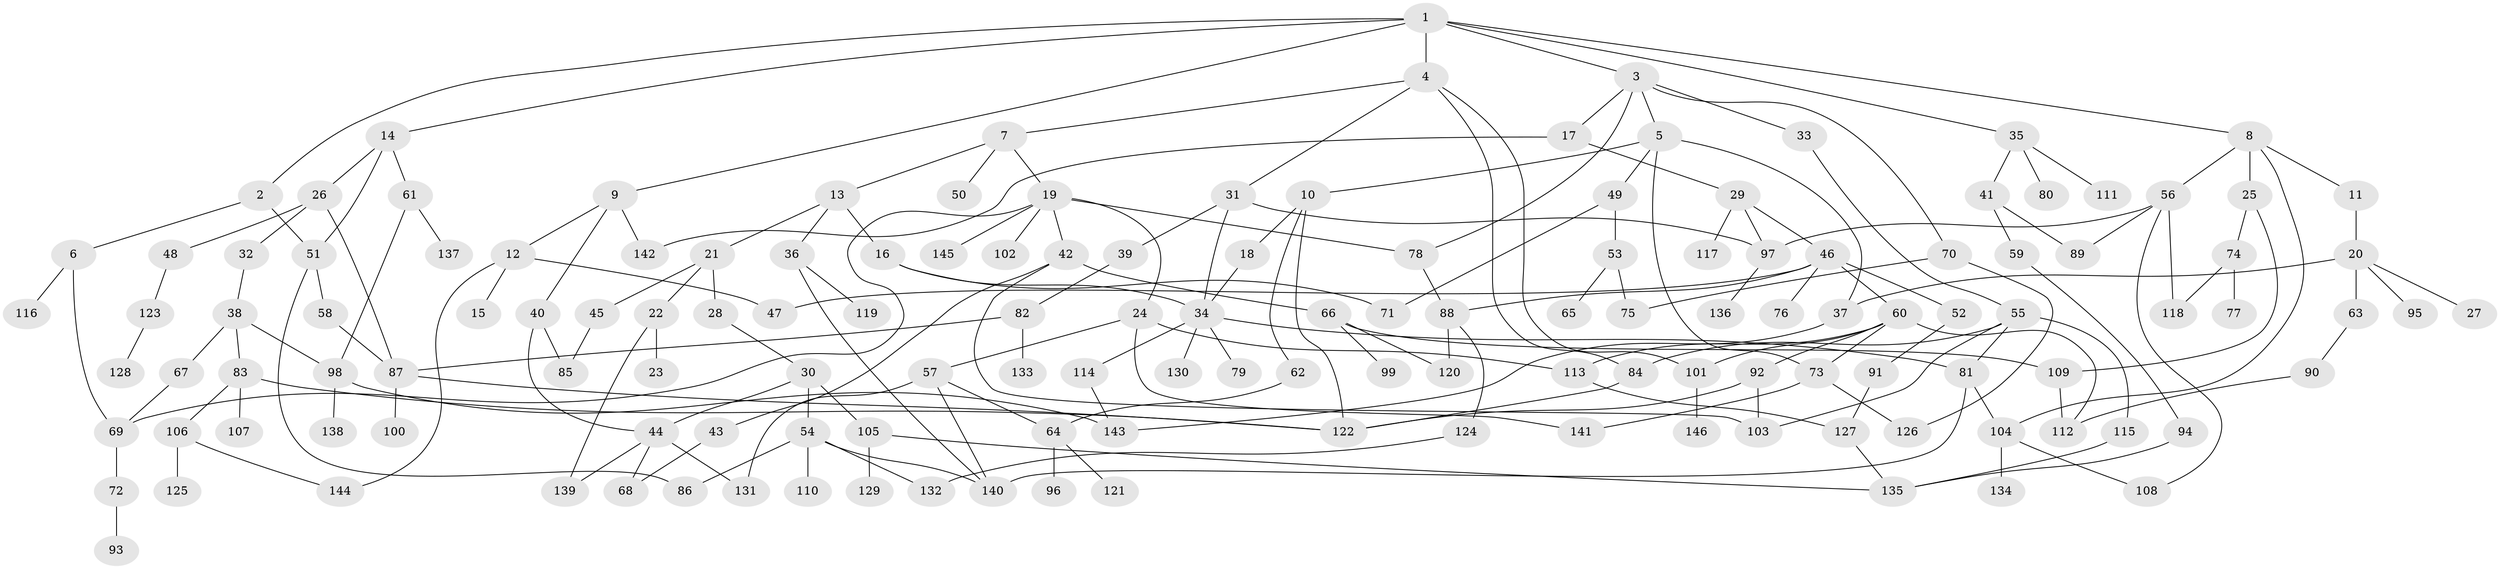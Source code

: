// Generated by graph-tools (version 1.1) at 2025/49/03/09/25 03:49:24]
// undirected, 146 vertices, 201 edges
graph export_dot {
graph [start="1"]
  node [color=gray90,style=filled];
  1;
  2;
  3;
  4;
  5;
  6;
  7;
  8;
  9;
  10;
  11;
  12;
  13;
  14;
  15;
  16;
  17;
  18;
  19;
  20;
  21;
  22;
  23;
  24;
  25;
  26;
  27;
  28;
  29;
  30;
  31;
  32;
  33;
  34;
  35;
  36;
  37;
  38;
  39;
  40;
  41;
  42;
  43;
  44;
  45;
  46;
  47;
  48;
  49;
  50;
  51;
  52;
  53;
  54;
  55;
  56;
  57;
  58;
  59;
  60;
  61;
  62;
  63;
  64;
  65;
  66;
  67;
  68;
  69;
  70;
  71;
  72;
  73;
  74;
  75;
  76;
  77;
  78;
  79;
  80;
  81;
  82;
  83;
  84;
  85;
  86;
  87;
  88;
  89;
  90;
  91;
  92;
  93;
  94;
  95;
  96;
  97;
  98;
  99;
  100;
  101;
  102;
  103;
  104;
  105;
  106;
  107;
  108;
  109;
  110;
  111;
  112;
  113;
  114;
  115;
  116;
  117;
  118;
  119;
  120;
  121;
  122;
  123;
  124;
  125;
  126;
  127;
  128;
  129;
  130;
  131;
  132;
  133;
  134;
  135;
  136;
  137;
  138;
  139;
  140;
  141;
  142;
  143;
  144;
  145;
  146;
  1 -- 2;
  1 -- 3;
  1 -- 4;
  1 -- 8;
  1 -- 9;
  1 -- 14;
  1 -- 35;
  2 -- 6;
  2 -- 51;
  3 -- 5;
  3 -- 17;
  3 -- 33;
  3 -- 70;
  3 -- 78;
  4 -- 7;
  4 -- 31;
  4 -- 84;
  4 -- 101;
  5 -- 10;
  5 -- 37;
  5 -- 49;
  5 -- 73;
  6 -- 116;
  6 -- 69;
  7 -- 13;
  7 -- 19;
  7 -- 50;
  8 -- 11;
  8 -- 25;
  8 -- 56;
  8 -- 104;
  9 -- 12;
  9 -- 40;
  9 -- 142;
  10 -- 18;
  10 -- 62;
  10 -- 122;
  11 -- 20;
  12 -- 15;
  12 -- 144;
  12 -- 47;
  13 -- 16;
  13 -- 21;
  13 -- 36;
  14 -- 26;
  14 -- 61;
  14 -- 51;
  16 -- 71;
  16 -- 34;
  17 -- 29;
  17 -- 142;
  18 -- 34;
  19 -- 24;
  19 -- 42;
  19 -- 102;
  19 -- 145;
  19 -- 69;
  19 -- 78;
  20 -- 27;
  20 -- 63;
  20 -- 95;
  20 -- 37;
  21 -- 22;
  21 -- 28;
  21 -- 45;
  22 -- 23;
  22 -- 139;
  24 -- 57;
  24 -- 113;
  24 -- 141;
  25 -- 74;
  25 -- 109;
  26 -- 32;
  26 -- 48;
  26 -- 87;
  28 -- 30;
  29 -- 46;
  29 -- 97;
  29 -- 117;
  30 -- 44;
  30 -- 54;
  30 -- 105;
  31 -- 39;
  31 -- 34;
  31 -- 97;
  32 -- 38;
  33 -- 55;
  34 -- 79;
  34 -- 81;
  34 -- 114;
  34 -- 130;
  35 -- 41;
  35 -- 80;
  35 -- 111;
  36 -- 119;
  36 -- 140;
  37 -- 143;
  38 -- 67;
  38 -- 83;
  38 -- 98;
  39 -- 82;
  40 -- 85;
  40 -- 44;
  41 -- 59;
  41 -- 89;
  42 -- 43;
  42 -- 66;
  42 -- 103;
  43 -- 68;
  44 -- 139;
  44 -- 131;
  44 -- 68;
  45 -- 85;
  46 -- 47;
  46 -- 52;
  46 -- 60;
  46 -- 76;
  46 -- 88;
  48 -- 123;
  49 -- 53;
  49 -- 71;
  51 -- 58;
  51 -- 86;
  52 -- 91;
  53 -- 65;
  53 -- 75;
  54 -- 110;
  54 -- 132;
  54 -- 140;
  54 -- 86;
  55 -- 103;
  55 -- 115;
  55 -- 81;
  55 -- 84;
  56 -- 89;
  56 -- 108;
  56 -- 118;
  56 -- 97;
  57 -- 64;
  57 -- 131;
  57 -- 140;
  58 -- 87;
  59 -- 94;
  60 -- 73;
  60 -- 92;
  60 -- 101;
  60 -- 112;
  60 -- 113;
  61 -- 98;
  61 -- 137;
  62 -- 64;
  63 -- 90;
  64 -- 96;
  64 -- 121;
  66 -- 99;
  66 -- 120;
  66 -- 109;
  67 -- 69;
  69 -- 72;
  70 -- 126;
  70 -- 75;
  72 -- 93;
  73 -- 126;
  73 -- 141;
  74 -- 77;
  74 -- 118;
  78 -- 88;
  81 -- 104;
  81 -- 140;
  82 -- 133;
  82 -- 87;
  83 -- 106;
  83 -- 107;
  83 -- 122;
  84 -- 122;
  87 -- 100;
  87 -- 122;
  88 -- 120;
  88 -- 124;
  90 -- 112;
  91 -- 127;
  92 -- 122;
  92 -- 103;
  94 -- 135;
  97 -- 136;
  98 -- 138;
  98 -- 143;
  101 -- 146;
  104 -- 134;
  104 -- 108;
  105 -- 129;
  105 -- 135;
  106 -- 125;
  106 -- 144;
  109 -- 112;
  113 -- 127;
  114 -- 143;
  115 -- 135;
  123 -- 128;
  124 -- 132;
  127 -- 135;
}
